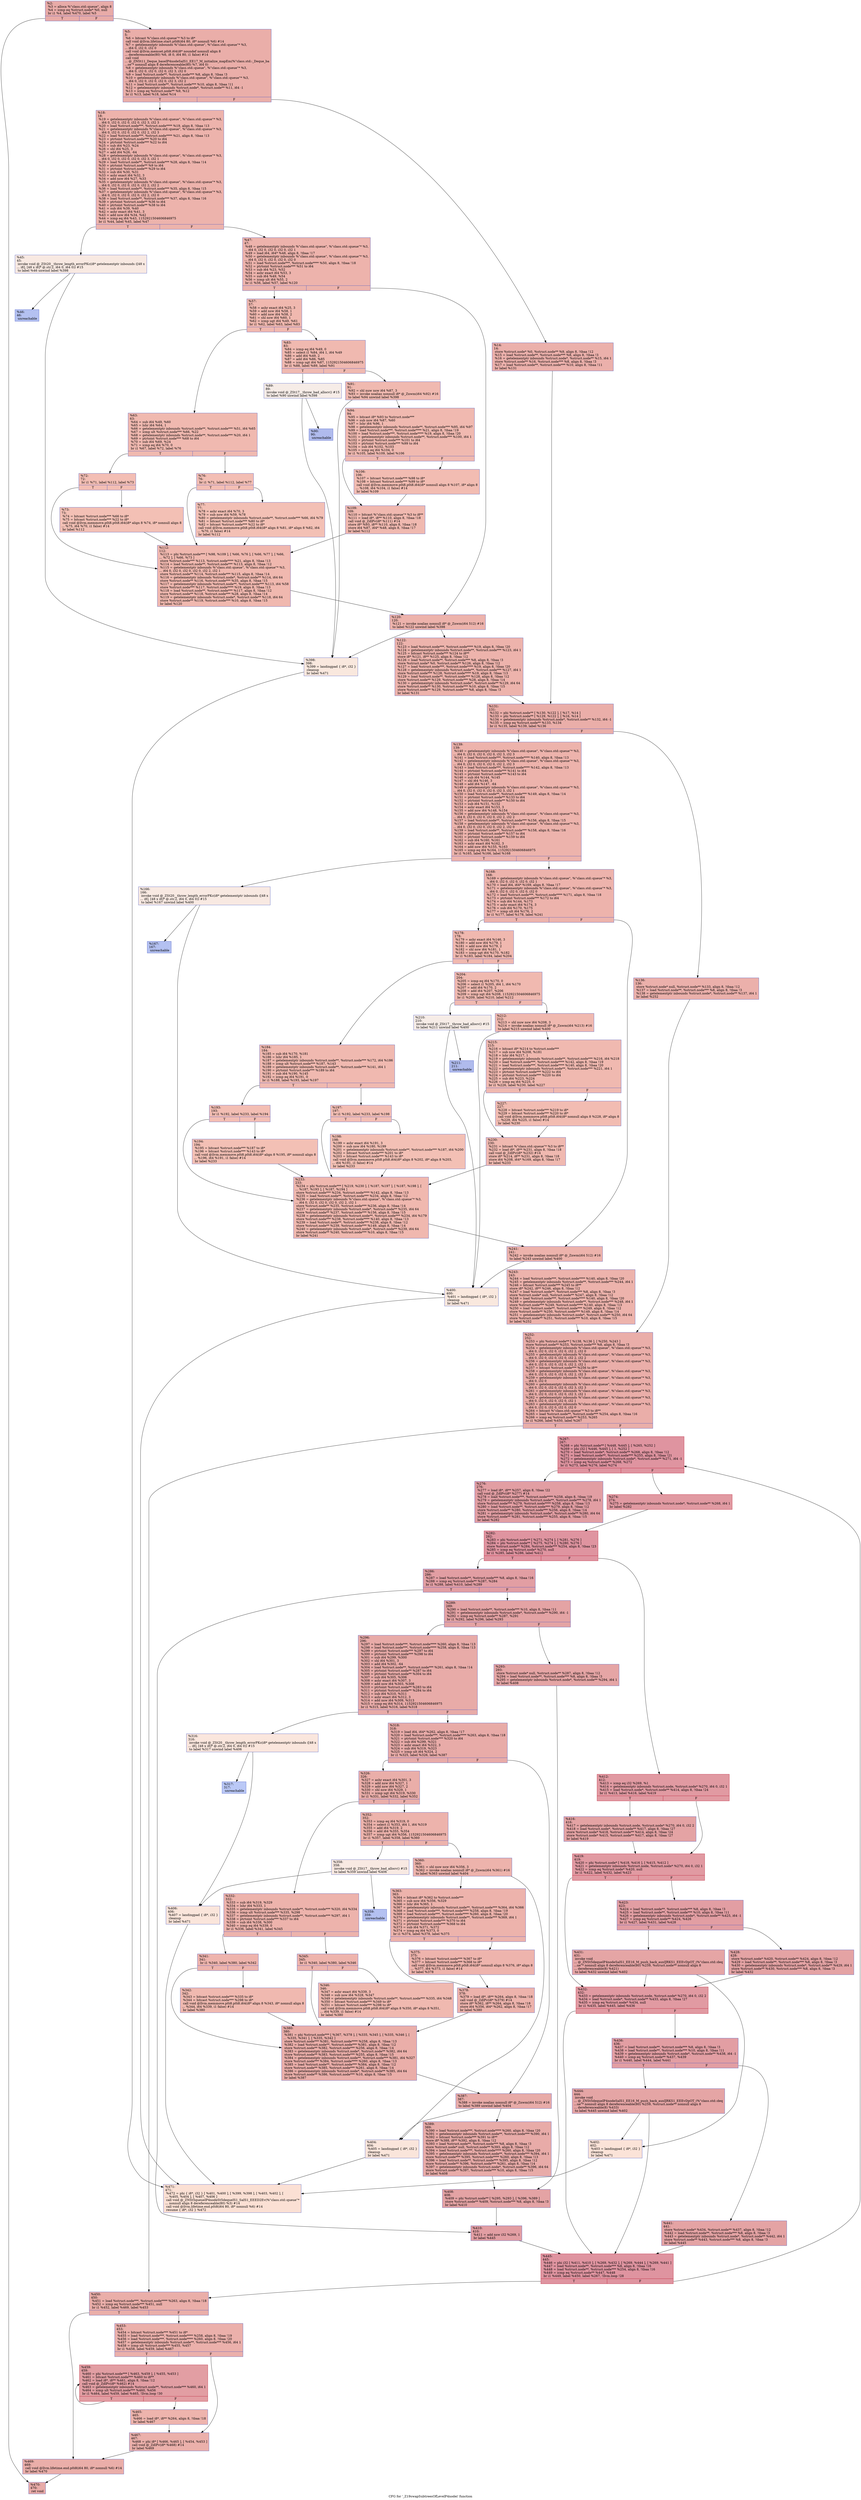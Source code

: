 digraph "CFG for '_Z19swapSubtreesOfLevelP4nodei' function" {
	label="CFG for '_Z19swapSubtreesOfLevelP4nodei' function";

	Node0x55df71023df0 [shape=record,color="#3d50c3ff", style=filled, fillcolor="#cc403a70",label="{%2:\l  %3 = alloca %\"class.std::queue\", align 8\l  %4 = icmp eq %struct.node* %0, null\l  br i1 %4, label %470, label %5\l|{<s0>T|<s1>F}}"];
	Node0x55df71023df0:s0 -> Node0x55df71023fd0;
	Node0x55df71023df0:s1 -> Node0x55df71024020;
	Node0x55df71024020 [shape=record,color="#3d50c3ff", style=filled, fillcolor="#d0473d70",label="{%5:\l5:                                                \l  %6 = bitcast %\"class.std::queue\"* %3 to i8*\l  call void @llvm.lifetime.start.p0i8(i64 80, i8* nonnull %6) #14\l  %7 = getelementptr inbounds %\"class.std::queue\", %\"class.std::queue\"* %3,\l... i64 0, i32 0, i32 0\l  call void @llvm.memset.p0i8.i64(i8* noundef nonnull align 8\l... dereferenceable(80) %6, i8 0, i64 80, i1 false) #14\l  call void\l... @_ZNSt11_Deque_baseIP4nodeSaIS1_EE17_M_initialize_mapEm(%\"class.std::_Deque_ba\l...se\"* nonnull align 8 dereferenceable(80) %7, i64 0)\l  %8 = getelementptr inbounds %\"class.std::queue\", %\"class.std::queue\"* %3,\l... i64 0, i32 0, i32 0, i32 0, i32 3, i32 0\l  %9 = load %struct.node**, %struct.node*** %8, align 8, !tbaa !3\l  %10 = getelementptr inbounds %\"class.std::queue\", %\"class.std::queue\"* %3,\l... i64 0, i32 0, i32 0, i32 0, i32 3, i32 2\l  %11 = load %struct.node**, %struct.node*** %10, align 8, !tbaa !11\l  %12 = getelementptr inbounds %struct.node*, %struct.node** %11, i64 -1\l  %13 = icmp eq %struct.node** %9, %12\l  br i1 %13, label %18, label %14\l|{<s0>T|<s1>F}}"];
	Node0x55df71024020:s0 -> Node0x55df71023f80;
	Node0x55df71024020:s1 -> Node0x55df71025cd0;
	Node0x55df71025cd0 [shape=record,color="#3d50c3ff", style=filled, fillcolor="#d24b4070",label="{%14:\l14:                                               \l  store %struct.node* %0, %struct.node** %9, align 8, !tbaa !12\l  %15 = load %struct.node**, %struct.node*** %8, align 8, !tbaa !3\l  %16 = getelementptr inbounds %struct.node*, %struct.node** %15, i64 1\l  store %struct.node** %16, %struct.node*** %8, align 8, !tbaa !3\l  %17 = load %struct.node**, %struct.node*** %10, align 8, !tbaa !11\l  br label %131\l}"];
	Node0x55df71025cd0 -> Node0x55df71026d20;
	Node0x55df71023f80 [shape=record,color="#3d50c3ff", style=filled, fillcolor="#d6524470",label="{%18:\l18:                                               \l  %19 = getelementptr inbounds %\"class.std::queue\", %\"class.std::queue\"* %3,\l... i64 0, i32 0, i32 0, i32 0, i32 3, i32 3\l  %20 = load %struct.node***, %struct.node**** %19, align 8, !tbaa !13\l  %21 = getelementptr inbounds %\"class.std::queue\", %\"class.std::queue\"* %3,\l... i64 0, i32 0, i32 0, i32 0, i32 2, i32 3\l  %22 = load %struct.node***, %struct.node**** %21, align 8, !tbaa !13\l  %23 = ptrtoint %struct.node*** %20 to i64\l  %24 = ptrtoint %struct.node*** %22 to i64\l  %25 = sub i64 %23, %24\l  %26 = shl i64 %25, 3\l  %27 = add i64 %26, -64\l  %28 = getelementptr inbounds %\"class.std::queue\", %\"class.std::queue\"* %3,\l... i64 0, i32 0, i32 0, i32 0, i32 3, i32 1\l  %29 = load %struct.node**, %struct.node*** %28, align 8, !tbaa !14\l  %30 = ptrtoint %struct.node** %9 to i64\l  %31 = ptrtoint %struct.node** %29 to i64\l  %32 = sub i64 %30, %31\l  %33 = ashr exact i64 %32, 3\l  %34 = add nsw i64 %27, %33\l  %35 = getelementptr inbounds %\"class.std::queue\", %\"class.std::queue\"* %3,\l... i64 0, i32 0, i32 0, i32 0, i32 2, i32 2\l  %36 = load %struct.node**, %struct.node*** %35, align 8, !tbaa !15\l  %37 = getelementptr inbounds %\"class.std::queue\", %\"class.std::queue\"* %3,\l... i64 0, i32 0, i32 0, i32 0, i32 2, i32 0\l  %38 = load %struct.node**, %struct.node*** %37, align 8, !tbaa !16\l  %39 = ptrtoint %struct.node** %36 to i64\l  %40 = ptrtoint %struct.node** %38 to i64\l  %41 = sub i64 %39, %40\l  %42 = ashr exact i64 %41, 3\l  %43 = add nsw i64 %34, %42\l  %44 = icmp eq i64 %43, 1152921504606846975\l  br i1 %44, label %45, label %47\l|{<s0>T|<s1>F}}"];
	Node0x55df71023f80:s0 -> Node0x55df71028be0;
	Node0x55df71023f80:s1 -> Node0x55df71028c70;
	Node0x55df71028be0 [shape=record,color="#3d50c3ff", style=filled, fillcolor="#efcebd70",label="{%45:\l45:                                               \l  invoke void @_ZSt20__throw_length_errorPKc(i8* getelementptr inbounds ([48 x\l... i8], [48 x i8]* @.str.2, i64 0, i64 0)) #15\l          to label %46 unwind label %398\l}"];
	Node0x55df71028be0 -> Node0x55df71028e70;
	Node0x55df71028be0 -> Node0x55df71028ec0;
	Node0x55df71028e70 [shape=record,color="#3d50c3ff", style=filled, fillcolor="#5572df70",label="{%46:\l46:                                               \l  unreachable\l}"];
	Node0x55df71028c70 [shape=record,color="#3d50c3ff", style=filled, fillcolor="#d6524470",label="{%47:\l47:                                               \l  %48 = getelementptr inbounds %\"class.std::queue\", %\"class.std::queue\"* %3,\l... i64 0, i32 0, i32 0, i32 0, i32 1\l  %49 = load i64, i64* %48, align 8, !tbaa !17\l  %50 = getelementptr inbounds %\"class.std::queue\", %\"class.std::queue\"* %3,\l... i64 0, i32 0, i32 0, i32 0, i32 0\l  %51 = load %struct.node***, %struct.node**** %50, align 8, !tbaa !18\l  %52 = ptrtoint %struct.node*** %51 to i64\l  %53 = sub i64 %23, %52\l  %54 = ashr exact i64 %53, 3\l  %55 = sub i64 %49, %54\l  %56 = icmp ult i64 %55, 2\l  br i1 %56, label %57, label %120\l|{<s0>T|<s1>F}}"];
	Node0x55df71028c70:s0 -> Node0x55df710297b0;
	Node0x55df71028c70:s1 -> Node0x55df71029840;
	Node0x55df710297b0 [shape=record,color="#3d50c3ff", style=filled, fillcolor="#dc5d4a70",label="{%57:\l57:                                               \l  %58 = ashr exact i64 %25, 3\l  %59 = add nsw i64 %58, 1\l  %60 = add nsw i64 %58, 2\l  %61 = shl nsw i64 %60, 1\l  %62 = icmp ugt i64 %49, %61\l  br i1 %62, label %63, label %83\l|{<s0>T|<s1>F}}"];
	Node0x55df710297b0:s0 -> Node0x55df71029c50;
	Node0x55df710297b0:s1 -> Node0x55df71029ca0;
	Node0x55df71029c50 [shape=record,color="#3d50c3ff", style=filled, fillcolor="#de614d70",label="{%63:\l63:                                               \l  %64 = sub i64 %49, %60\l  %65 = lshr i64 %64, 1\l  %66 = getelementptr inbounds %struct.node**, %struct.node*** %51, i64 %65\l  %67 = icmp ult %struct.node*** %66, %22\l  %68 = getelementptr inbounds %struct.node**, %struct.node*** %20, i64 1\l  %69 = ptrtoint %struct.node*** %68 to i64\l  %70 = sub i64 %69, %24\l  %71 = icmp eq i64 %70, 0\l  br i1 %67, label %72, label %76\l|{<s0>T|<s1>F}}"];
	Node0x55df71029c50:s0 -> Node0x55df7102a260;
	Node0x55df71029c50:s1 -> Node0x55df7102a2b0;
	Node0x55df7102a260 [shape=record,color="#3d50c3ff", style=filled, fillcolor="#e36c5570",label="{%72:\l72:                                               \l  br i1 %71, label %112, label %73\l|{<s0>T|<s1>F}}"];
	Node0x55df7102a260:s0 -> Node0x55df7102a3f0;
	Node0x55df7102a260:s1 -> Node0x55df7102a440;
	Node0x55df7102a440 [shape=record,color="#3d50c3ff", style=filled, fillcolor="#e5705870",label="{%73:\l73:                                               \l  %74 = bitcast %struct.node*** %66 to i8*\l  %75 = bitcast %struct.node*** %22 to i8*\l  call void @llvm.memmove.p0i8.p0i8.i64(i8* align 8 %74, i8* nonnull align 8\l... %75, i64 %70, i1 false) #14\l  br label %112\l}"];
	Node0x55df7102a440 -> Node0x55df7102a3f0;
	Node0x55df7102a2b0 [shape=record,color="#3d50c3ff", style=filled, fillcolor="#e36c5570",label="{%76:\l76:                                               \l  br i1 %71, label %112, label %77\l|{<s0>T|<s1>F}}"];
	Node0x55df7102a2b0:s0 -> Node0x55df7102a3f0;
	Node0x55df7102a2b0:s1 -> Node0x55df7102aa50;
	Node0x55df7102aa50 [shape=record,color="#3d50c3ff", style=filled, fillcolor="#e5705870",label="{%77:\l77:                                               \l  %78 = ashr exact i64 %70, 3\l  %79 = sub nsw i64 %59, %78\l  %80 = getelementptr inbounds %struct.node**, %struct.node*** %66, i64 %79\l  %81 = bitcast %struct.node*** %80 to i8*\l  %82 = bitcast %struct.node*** %22 to i8*\l  call void @llvm.memmove.p0i8.p0i8.i64(i8* align 8 %81, i8* align 8 %82, i64\l... %70, i1 false) #14\l  br label %112\l}"];
	Node0x55df7102aa50 -> Node0x55df7102a3f0;
	Node0x55df71029ca0 [shape=record,color="#3d50c3ff", style=filled, fillcolor="#de614d70",label="{%83:\l83:                                               \l  %84 = icmp eq i64 %49, 0\l  %85 = select i1 %84, i64 1, i64 %49\l  %86 = add i64 %49, 2\l  %87 = add i64 %86, %85\l  %88 = icmp ugt i64 %87, 1152921504606846975\l  br i1 %88, label %89, label %91\l|{<s0>T|<s1>F}}"];
	Node0x55df71029ca0:s0 -> Node0x55df7102b2f0;
	Node0x55df71029ca0:s1 -> Node0x55df7102b340;
	Node0x55df7102b2f0 [shape=record,color="#3d50c3ff", style=filled, fillcolor="#ead5c970",label="{%89:\l89:                                               \l  invoke void @_ZSt17__throw_bad_allocv() #15\l          to label %90 unwind label %398\l}"];
	Node0x55df7102b2f0 -> Node0x55df7102b440;
	Node0x55df7102b2f0 -> Node0x55df71028ec0;
	Node0x55df7102b440 [shape=record,color="#3d50c3ff", style=filled, fillcolor="#4c66d670",label="{%90:\l90:                                               \l  unreachable\l}"];
	Node0x55df7102b340 [shape=record,color="#3d50c3ff", style=filled, fillcolor="#de614d70",label="{%91:\l91:                                               \l  %92 = shl nuw nsw i64 %87, 3\l  %93 = invoke noalias nonnull i8* @_Znwm(i64 %92) #16\l          to label %94 unwind label %398\l}"];
	Node0x55df7102b340 -> Node0x55df7102b7a0;
	Node0x55df7102b340 -> Node0x55df71028ec0;
	Node0x55df7102b7a0 [shape=record,color="#3d50c3ff", style=filled, fillcolor="#de614d70",label="{%94:\l94:                                               \l  %95 = bitcast i8* %93 to %struct.node***\l  %96 = sub nsw i64 %87, %60\l  %97 = lshr i64 %96, 1\l  %98 = getelementptr inbounds %struct.node**, %struct.node*** %95, i64 %97\l  %99 = load %struct.node***, %struct.node**** %21, align 8, !tbaa !19\l  %100 = load %struct.node***, %struct.node**** %19, align 8, !tbaa !20\l  %101 = getelementptr inbounds %struct.node**, %struct.node*** %100, i64 1\l  %102 = ptrtoint %struct.node*** %101 to i64\l  %103 = ptrtoint %struct.node*** %99 to i64\l  %104 = sub i64 %102, %103\l  %105 = icmp eq i64 %104, 0\l  br i1 %105, label %109, label %106\l|{<s0>T|<s1>F}}"];
	Node0x55df7102b7a0:s0 -> Node0x55df7102c0f0;
	Node0x55df7102b7a0:s1 -> Node0x55df7102c180;
	Node0x55df7102c180 [shape=record,color="#3d50c3ff", style=filled, fillcolor="#e1675170",label="{%106:\l106:                                              \l  %107 = bitcast %struct.node*** %98 to i8*\l  %108 = bitcast %struct.node*** %99 to i8*\l  call void @llvm.memmove.p0i8.p0i8.i64(i8* nonnull align 8 %107, i8* align 8\l... %108, i64 %104, i1 false) #14\l  br label %109\l}"];
	Node0x55df7102c180 -> Node0x55df7102c0f0;
	Node0x55df7102c0f0 [shape=record,color="#3d50c3ff", style=filled, fillcolor="#de614d70",label="{%109:\l109:                                              \l  %110 = bitcast %\"class.std::queue\"* %3 to i8**\l  %111 = load i8*, i8** %110, align 8, !tbaa !18\l  call void @_ZdlPv(i8* %111) #14\l  store i8* %93, i8** %110, align 8, !tbaa !18\l  store i64 %87, i64* %48, align 8, !tbaa !17\l  br label %112\l}"];
	Node0x55df7102c0f0 -> Node0x55df7102a3f0;
	Node0x55df7102a3f0 [shape=record,color="#3d50c3ff", style=filled, fillcolor="#dc5d4a70",label="{%112:\l112:                                              \l  %113 = phi %struct.node*** [ %98, %109 ], [ %66, %76 ], [ %66, %77 ], [ %66,\l... %72 ], [ %66, %73 ]\l  store %struct.node*** %113, %struct.node**** %21, align 8, !tbaa !13\l  %114 = load %struct.node**, %struct.node*** %113, align 8, !tbaa !12\l  %115 = getelementptr inbounds %\"class.std::queue\", %\"class.std::queue\"* %3,\l... i64 0, i32 0, i32 0, i32 0, i32 2, i32 1\l  store %struct.node** %114, %struct.node*** %115, align 8, !tbaa !14\l  %116 = getelementptr inbounds %struct.node*, %struct.node** %114, i64 64\l  store %struct.node** %116, %struct.node*** %35, align 8, !tbaa !15\l  %117 = getelementptr inbounds %struct.node**, %struct.node*** %113, i64 %58\l  store %struct.node*** %117, %struct.node**** %19, align 8, !tbaa !13\l  %118 = load %struct.node**, %struct.node*** %117, align 8, !tbaa !12\l  store %struct.node** %118, %struct.node*** %28, align 8, !tbaa !14\l  %119 = getelementptr inbounds %struct.node*, %struct.node** %118, i64 64\l  store %struct.node** %119, %struct.node*** %10, align 8, !tbaa !15\l  br label %120\l}"];
	Node0x55df7102a3f0 -> Node0x55df71029840;
	Node0x55df71029840 [shape=record,color="#3d50c3ff", style=filled, fillcolor="#d6524470",label="{%120:\l120:                                              \l  %121 = invoke noalias nonnull i8* @_Znwm(i64 512) #16\l          to label %122 unwind label %398\l}"];
	Node0x55df71029840 -> Node0x55df7102f1e0;
	Node0x55df71029840 -> Node0x55df71028ec0;
	Node0x55df7102f1e0 [shape=record,color="#3d50c3ff", style=filled, fillcolor="#d6524470",label="{%122:\l122:                                              \l  %123 = load %struct.node***, %struct.node**** %19, align 8, !tbaa !20\l  %124 = getelementptr inbounds %struct.node**, %struct.node*** %123, i64 1\l  %125 = bitcast %struct.node*** %124 to i8**\l  store i8* %121, i8** %125, align 8, !tbaa !12\l  %126 = load %struct.node**, %struct.node*** %8, align 8, !tbaa !3\l  store %struct.node* %0, %struct.node** %126, align 8, !tbaa !12\l  %127 = load %struct.node***, %struct.node**** %19, align 8, !tbaa !20\l  %128 = getelementptr inbounds %struct.node**, %struct.node*** %127, i64 1\l  store %struct.node*** %128, %struct.node**** %19, align 8, !tbaa !13\l  %129 = load %struct.node**, %struct.node*** %128, align 8, !tbaa !12\l  store %struct.node** %129, %struct.node*** %28, align 8, !tbaa !14\l  %130 = getelementptr inbounds %struct.node*, %struct.node** %129, i64 64\l  store %struct.node** %130, %struct.node*** %10, align 8, !tbaa !15\l  store %struct.node** %129, %struct.node*** %8, align 8, !tbaa !3\l  br label %131\l}"];
	Node0x55df7102f1e0 -> Node0x55df71026d20;
	Node0x55df71026d20 [shape=record,color="#3d50c3ff", style=filled, fillcolor="#d0473d70",label="{%131:\l131:                                              \l  %132 = phi %struct.node** [ %130, %122 ], [ %17, %14 ]\l  %133 = phi %struct.node** [ %129, %122 ], [ %16, %14 ]\l  %134 = getelementptr inbounds %struct.node*, %struct.node** %132, i64 -1\l  %135 = icmp eq %struct.node** %133, %134\l  br i1 %135, label %139, label %136\l|{<s0>T|<s1>F}}"];
	Node0x55df71026d20:s0 -> Node0x55df71030b30;
	Node0x55df71026d20:s1 -> Node0x55df71030b80;
	Node0x55df71030b80 [shape=record,color="#3d50c3ff", style=filled, fillcolor="#d24b4070",label="{%136:\l136:                                              \l  store %struct.node* null, %struct.node** %133, align 8, !tbaa !12\l  %137 = load %struct.node**, %struct.node*** %8, align 8, !tbaa !3\l  %138 = getelementptr inbounds %struct.node*, %struct.node** %137, i64 1\l  br label %252\l}"];
	Node0x55df71030b80 -> Node0x55df71030e20;
	Node0x55df71030b30 [shape=record,color="#3d50c3ff", style=filled, fillcolor="#d6524470",label="{%139:\l139:                                              \l  %140 = getelementptr inbounds %\"class.std::queue\", %\"class.std::queue\"* %3,\l... i64 0, i32 0, i32 0, i32 0, i32 3, i32 3\l  %141 = load %struct.node***, %struct.node**** %140, align 8, !tbaa !13\l  %142 = getelementptr inbounds %\"class.std::queue\", %\"class.std::queue\"* %3,\l... i64 0, i32 0, i32 0, i32 0, i32 2, i32 3\l  %143 = load %struct.node***, %struct.node**** %142, align 8, !tbaa !13\l  %144 = ptrtoint %struct.node*** %141 to i64\l  %145 = ptrtoint %struct.node*** %143 to i64\l  %146 = sub i64 %144, %145\l  %147 = shl i64 %146, 3\l  %148 = add i64 %147, -64\l  %149 = getelementptr inbounds %\"class.std::queue\", %\"class.std::queue\"* %3,\l... i64 0, i32 0, i32 0, i32 0, i32 3, i32 1\l  %150 = load %struct.node**, %struct.node*** %149, align 8, !tbaa !14\l  %151 = ptrtoint %struct.node** %133 to i64\l  %152 = ptrtoint %struct.node** %150 to i64\l  %153 = sub i64 %151, %152\l  %154 = ashr exact i64 %153, 3\l  %155 = add nsw i64 %148, %154\l  %156 = getelementptr inbounds %\"class.std::queue\", %\"class.std::queue\"* %3,\l... i64 0, i32 0, i32 0, i32 0, i32 2, i32 2\l  %157 = load %struct.node**, %struct.node*** %156, align 8, !tbaa !15\l  %158 = getelementptr inbounds %\"class.std::queue\", %\"class.std::queue\"* %3,\l... i64 0, i32 0, i32 0, i32 0, i32 2, i32 0\l  %159 = load %struct.node**, %struct.node*** %158, align 8, !tbaa !16\l  %160 = ptrtoint %struct.node** %157 to i64\l  %161 = ptrtoint %struct.node** %159 to i64\l  %162 = sub i64 %160, %161\l  %163 = ashr exact i64 %162, 3\l  %164 = add nsw i64 %155, %163\l  %165 = icmp eq i64 %164, 1152921504606846975\l  br i1 %165, label %166, label %168\l|{<s0>T|<s1>F}}"];
	Node0x55df71030b30:s0 -> Node0x55df710325a0;
	Node0x55df71030b30:s1 -> Node0x55df710325f0;
	Node0x55df710325a0 [shape=record,color="#3d50c3ff", style=filled, fillcolor="#efcebd70",label="{%166:\l166:                                              \l  invoke void @_ZSt20__throw_length_errorPKc(i8* getelementptr inbounds ([48 x\l... i8], [48 x i8]* @.str.2, i64 0, i64 0)) #15\l          to label %167 unwind label %400\l}"];
	Node0x55df710325a0 -> Node0x55df71032720;
	Node0x55df710325a0 -> Node0x55df71032770;
	Node0x55df71032720 [shape=record,color="#3d50c3ff", style=filled, fillcolor="#5572df70",label="{%167:\l167:                                              \l  unreachable\l}"];
	Node0x55df710325f0 [shape=record,color="#3d50c3ff", style=filled, fillcolor="#d6524470",label="{%168:\l168:                                              \l  %169 = getelementptr inbounds %\"class.std::queue\", %\"class.std::queue\"* %3,\l... i64 0, i32 0, i32 0, i32 0, i32 1\l  %170 = load i64, i64* %169, align 8, !tbaa !17\l  %171 = getelementptr inbounds %\"class.std::queue\", %\"class.std::queue\"* %3,\l... i64 0, i32 0, i32 0, i32 0, i32 0\l  %172 = load %struct.node***, %struct.node**** %171, align 8, !tbaa !18\l  %173 = ptrtoint %struct.node*** %172 to i64\l  %174 = sub i64 %144, %173\l  %175 = ashr exact i64 %174, 3\l  %176 = sub i64 %170, %175\l  %177 = icmp ult i64 %176, 2\l  br i1 %177, label %178, label %241\l|{<s0>T|<s1>F}}"];
	Node0x55df710325f0:s0 -> Node0x55df71021ec0;
	Node0x55df710325f0:s1 -> Node0x55df71021f10;
	Node0x55df71021ec0 [shape=record,color="#3d50c3ff", style=filled, fillcolor="#dc5d4a70",label="{%178:\l178:                                              \l  %179 = ashr exact i64 %146, 3\l  %180 = add nsw i64 %179, 1\l  %181 = add nsw i64 %179, 2\l  %182 = shl nsw i64 %181, 1\l  %183 = icmp ugt i64 %170, %182\l  br i1 %183, label %184, label %204\l|{<s0>T|<s1>F}}"];
	Node0x55df71021ec0:s0 -> Node0x55df710222e0;
	Node0x55df71021ec0:s1 -> Node0x55df71022330;
	Node0x55df710222e0 [shape=record,color="#3d50c3ff", style=filled, fillcolor="#de614d70",label="{%184:\l184:                                              \l  %185 = sub i64 %170, %181\l  %186 = lshr i64 %185, 1\l  %187 = getelementptr inbounds %struct.node**, %struct.node*** %172, i64 %186\l  %188 = icmp ult %struct.node*** %187, %143\l  %189 = getelementptr inbounds %struct.node**, %struct.node*** %141, i64 1\l  %190 = ptrtoint %struct.node*** %189 to i64\l  %191 = sub i64 %190, %145\l  %192 = icmp eq i64 %191, 0\l  br i1 %188, label %193, label %197\l|{<s0>T|<s1>F}}"];
	Node0x55df710222e0:s0 -> Node0x55df71022430;
	Node0x55df710222e0:s1 -> Node0x55df710342d0;
	Node0x55df71022430 [shape=record,color="#3d50c3ff", style=filled, fillcolor="#e36c5570",label="{%193:\l193:                                              \l  br i1 %192, label %233, label %194\l|{<s0>T|<s1>F}}"];
	Node0x55df71022430:s0 -> Node0x55df71034410;
	Node0x55df71022430:s1 -> Node0x55df71034460;
	Node0x55df71034460 [shape=record,color="#3d50c3ff", style=filled, fillcolor="#e5705870",label="{%194:\l194:                                              \l  %195 = bitcast %struct.node*** %187 to i8*\l  %196 = bitcast %struct.node*** %143 to i8*\l  call void @llvm.memmove.p0i8.p0i8.i64(i8* align 8 %195, i8* nonnull align 8\l... %196, i64 %191, i1 false) #14\l  br label %233\l}"];
	Node0x55df71034460 -> Node0x55df71034410;
	Node0x55df710342d0 [shape=record,color="#3d50c3ff", style=filled, fillcolor="#e36c5570",label="{%197:\l197:                                              \l  br i1 %192, label %233, label %198\l|{<s0>T|<s1>F}}"];
	Node0x55df710342d0:s0 -> Node0x55df71034410;
	Node0x55df710342d0:s1 -> Node0x55df71034880;
	Node0x55df71034880 [shape=record,color="#3d50c3ff", style=filled, fillcolor="#e5705870",label="{%198:\l198:                                              \l  %199 = ashr exact i64 %191, 3\l  %200 = sub nsw i64 %180, %199\l  %201 = getelementptr inbounds %struct.node**, %struct.node*** %187, i64 %200\l  %202 = bitcast %struct.node*** %201 to i8*\l  %203 = bitcast %struct.node*** %143 to i8*\l  call void @llvm.memmove.p0i8.p0i8.i64(i8* align 8 %202, i8* align 8 %203,\l... i64 %191, i1 false) #14\l  br label %233\l}"];
	Node0x55df71034880 -> Node0x55df71034410;
	Node0x55df71022330 [shape=record,color="#3d50c3ff", style=filled, fillcolor="#de614d70",label="{%204:\l204:                                              \l  %205 = icmp eq i64 %170, 0\l  %206 = select i1 %205, i64 1, i64 %170\l  %207 = add i64 %170, 2\l  %208 = add i64 %207, %206\l  %209 = icmp ugt i64 %208, 1152921504606846975\l  br i1 %209, label %210, label %212\l|{<s0>T|<s1>F}}"];
	Node0x55df71022330:s0 -> Node0x55df710350f0;
	Node0x55df71022330:s1 -> Node0x55df71035140;
	Node0x55df710350f0 [shape=record,color="#3d50c3ff", style=filled, fillcolor="#ead5c970",label="{%210:\l210:                                              \l  invoke void @_ZSt17__throw_bad_allocv() #15\l          to label %211 unwind label %400\l}"];
	Node0x55df710350f0 -> Node0x55df71035240;
	Node0x55df710350f0 -> Node0x55df71032770;
	Node0x55df71035240 [shape=record,color="#3d50c3ff", style=filled, fillcolor="#4c66d670",label="{%211:\l211:                                              \l  unreachable\l}"];
	Node0x55df71035140 [shape=record,color="#3d50c3ff", style=filled, fillcolor="#de614d70",label="{%212:\l212:                                              \l  %213 = shl nuw nsw i64 %208, 3\l  %214 = invoke noalias nonnull i8* @_Znwm(i64 %213) #16\l          to label %215 unwind label %400\l}"];
	Node0x55df71035140 -> Node0x55df71035480;
	Node0x55df71035140 -> Node0x55df71032770;
	Node0x55df71035480 [shape=record,color="#3d50c3ff", style=filled, fillcolor="#de614d70",label="{%215:\l215:                                              \l  %216 = bitcast i8* %214 to %struct.node***\l  %217 = sub nsw i64 %208, %181\l  %218 = lshr i64 %217, 1\l  %219 = getelementptr inbounds %struct.node**, %struct.node*** %216, i64 %218\l  %220 = load %struct.node***, %struct.node**** %142, align 8, !tbaa !19\l  %221 = load %struct.node***, %struct.node**** %140, align 8, !tbaa !20\l  %222 = getelementptr inbounds %struct.node**, %struct.node*** %221, i64 1\l  %223 = ptrtoint %struct.node*** %222 to i64\l  %224 = ptrtoint %struct.node*** %220 to i64\l  %225 = sub i64 %223, %224\l  %226 = icmp eq i64 %225, 0\l  br i1 %226, label %230, label %227\l|{<s0>T|<s1>F}}"];
	Node0x55df71035480:s0 -> Node0x55df71036100;
	Node0x55df71035480:s1 -> Node0x55df71036150;
	Node0x55df71036150 [shape=record,color="#3d50c3ff", style=filled, fillcolor="#e1675170",label="{%227:\l227:                                              \l  %228 = bitcast %struct.node*** %219 to i8*\l  %229 = bitcast %struct.node*** %220 to i8*\l  call void @llvm.memmove.p0i8.p0i8.i64(i8* nonnull align 8 %228, i8* align 8\l... %229, i64 %225, i1 false) #14\l  br label %230\l}"];
	Node0x55df71036150 -> Node0x55df71036100;
	Node0x55df71036100 [shape=record,color="#3d50c3ff", style=filled, fillcolor="#de614d70",label="{%230:\l230:                                              \l  %231 = bitcast %\"class.std::queue\"* %3 to i8**\l  %232 = load i8*, i8** %231, align 8, !tbaa !18\l  call void @_ZdlPv(i8* %232) #14\l  store i8* %214, i8** %231, align 8, !tbaa !18\l  store i64 %208, i64* %169, align 8, !tbaa !17\l  br label %233\l}"];
	Node0x55df71036100 -> Node0x55df71034410;
	Node0x55df71034410 [shape=record,color="#3d50c3ff", style=filled, fillcolor="#dc5d4a70",label="{%233:\l233:                                              \l  %234 = phi %struct.node*** [ %219, %230 ], [ %187, %197 ], [ %187, %198 ], [\l... %187, %193 ], [ %187, %194 ]\l  store %struct.node*** %234, %struct.node**** %142, align 8, !tbaa !13\l  %235 = load %struct.node**, %struct.node*** %234, align 8, !tbaa !12\l  %236 = getelementptr inbounds %\"class.std::queue\", %\"class.std::queue\"* %3,\l... i64 0, i32 0, i32 0, i32 0, i32 2, i32 1\l  store %struct.node** %235, %struct.node*** %236, align 8, !tbaa !14\l  %237 = getelementptr inbounds %struct.node*, %struct.node** %235, i64 64\l  store %struct.node** %237, %struct.node*** %156, align 8, !tbaa !15\l  %238 = getelementptr inbounds %struct.node**, %struct.node*** %234, i64 %179\l  store %struct.node*** %238, %struct.node**** %140, align 8, !tbaa !13\l  %239 = load %struct.node**, %struct.node*** %238, align 8, !tbaa !12\l  store %struct.node** %239, %struct.node*** %149, align 8, !tbaa !14\l  %240 = getelementptr inbounds %struct.node*, %struct.node** %239, i64 64\l  store %struct.node** %240, %struct.node*** %10, align 8, !tbaa !15\l  br label %241\l}"];
	Node0x55df71034410 -> Node0x55df71021f10;
	Node0x55df71021f10 [shape=record,color="#3d50c3ff", style=filled, fillcolor="#d6524470",label="{%241:\l241:                                              \l  %242 = invoke noalias nonnull i8* @_Znwm(i64 512) #16\l          to label %243 unwind label %400\l}"];
	Node0x55df71021f10 -> Node0x55df71037180;
	Node0x55df71021f10 -> Node0x55df71032770;
	Node0x55df71037180 [shape=record,color="#3d50c3ff", style=filled, fillcolor="#d6524470",label="{%243:\l243:                                              \l  %244 = load %struct.node***, %struct.node**** %140, align 8, !tbaa !20\l  %245 = getelementptr inbounds %struct.node**, %struct.node*** %244, i64 1\l  %246 = bitcast %struct.node*** %245 to i8**\l  store i8* %242, i8** %246, align 8, !tbaa !12\l  %247 = load %struct.node**, %struct.node*** %8, align 8, !tbaa !3\l  store %struct.node* null, %struct.node** %247, align 8, !tbaa !12\l  %248 = load %struct.node***, %struct.node**** %140, align 8, !tbaa !20\l  %249 = getelementptr inbounds %struct.node**, %struct.node*** %248, i64 1\l  store %struct.node*** %249, %struct.node**** %140, align 8, !tbaa !13\l  %250 = load %struct.node**, %struct.node*** %249, align 8, !tbaa !12\l  store %struct.node** %250, %struct.node*** %149, align 8, !tbaa !14\l  %251 = getelementptr inbounds %struct.node*, %struct.node** %250, i64 64\l  store %struct.node** %251, %struct.node*** %10, align 8, !tbaa !15\l  br label %252\l}"];
	Node0x55df71037180 -> Node0x55df71030e20;
	Node0x55df71030e20 [shape=record,color="#3d50c3ff", style=filled, fillcolor="#d0473d70",label="{%252:\l252:                                              \l  %253 = phi %struct.node** [ %138, %136 ], [ %250, %243 ]\l  store %struct.node** %253, %struct.node*** %8, align 8, !tbaa !3\l  %254 = getelementptr inbounds %\"class.std::queue\", %\"class.std::queue\"* %3,\l... i64 0, i32 0, i32 0, i32 0, i32 2, i32 0\l  %255 = getelementptr inbounds %\"class.std::queue\", %\"class.std::queue\"* %3,\l... i64 0, i32 0, i32 0, i32 0, i32 2, i32 2\l  %256 = getelementptr inbounds %\"class.std::queue\", %\"class.std::queue\"* %3,\l... i64 0, i32 0, i32 0, i32 0, i32 2, i32 1\l  %257 = bitcast %struct.node*** %256 to i8**\l  %258 = getelementptr inbounds %\"class.std::queue\", %\"class.std::queue\"* %3,\l... i64 0, i32 0, i32 0, i32 0, i32 2, i32 3\l  %259 = getelementptr inbounds %\"class.std::queue\", %\"class.std::queue\"* %3,\l... i64 0, i32 0\l  %260 = getelementptr inbounds %\"class.std::queue\", %\"class.std::queue\"* %3,\l... i64 0, i32 0, i32 0, i32 0, i32 3, i32 3\l  %261 = getelementptr inbounds %\"class.std::queue\", %\"class.std::queue\"* %3,\l... i64 0, i32 0, i32 0, i32 0, i32 3, i32 1\l  %262 = getelementptr inbounds %\"class.std::queue\", %\"class.std::queue\"* %3,\l... i64 0, i32 0, i32 0, i32 0, i32 1\l  %263 = getelementptr inbounds %\"class.std::queue\", %\"class.std::queue\"* %3,\l... i64 0, i32 0, i32 0, i32 0, i32 0\l  %264 = bitcast %\"class.std::queue\"* %3 to i8**\l  %265 = load %struct.node**, %struct.node*** %254, align 8, !tbaa !16\l  %266 = icmp eq %struct.node** %253, %265\l  br i1 %266, label %450, label %267\l|{<s0>T|<s1>F}}"];
	Node0x55df71030e20:s0 -> Node0x55df71039010;
	Node0x55df71030e20:s1 -> Node0x55df71039060;
	Node0x55df71039060 [shape=record,color="#b70d28ff", style=filled, fillcolor="#b70d2870",label="{%267:\l267:                                              \l  %268 = phi %struct.node** [ %448, %445 ], [ %265, %252 ]\l  %269 = phi i32 [ %446, %445 ], [ 1, %252 ]\l  %270 = load %struct.node*, %struct.node** %268, align 8, !tbaa !12\l  %271 = load %struct.node**, %struct.node*** %255, align 8, !tbaa !21\l  %272 = getelementptr inbounds %struct.node*, %struct.node** %271, i64 -1\l  %273 = icmp eq %struct.node** %268, %272\l  br i1 %273, label %276, label %274\l|{<s0>T|<s1>F}}"];
	Node0x55df71039060:s0 -> Node0x55df710395a0;
	Node0x55df71039060:s1 -> Node0x55df71039630;
	Node0x55df71039630 [shape=record,color="#b70d28ff", style=filled, fillcolor="#bb1b2c70",label="{%274:\l274:                                              \l  %275 = getelementptr inbounds %struct.node*, %struct.node** %268, i64 1\l  br label %282\l}"];
	Node0x55df71039630 -> Node0x55df71039810;
	Node0x55df710395a0 [shape=record,color="#3d50c3ff", style=filled, fillcolor="#be242e70",label="{%276:\l276:                                              \l  %277 = load i8*, i8** %257, align 8, !tbaa !22\l  call void @_ZdlPv(i8* %277) #14\l  %278 = load %struct.node***, %struct.node**** %258, align 8, !tbaa !19\l  %279 = getelementptr inbounds %struct.node**, %struct.node*** %278, i64 1\l  store %struct.node*** %279, %struct.node**** %258, align 8, !tbaa !13\l  %280 = load %struct.node**, %struct.node*** %279, align 8, !tbaa !12\l  store %struct.node** %280, %struct.node*** %256, align 8, !tbaa !14\l  %281 = getelementptr inbounds %struct.node*, %struct.node** %280, i64 64\l  store %struct.node** %281, %struct.node*** %255, align 8, !tbaa !15\l  br label %282\l}"];
	Node0x55df710395a0 -> Node0x55df71039810;
	Node0x55df71039810 [shape=record,color="#b70d28ff", style=filled, fillcolor="#b70d2870",label="{%282:\l282:                                              \l  %283 = phi %struct.node** [ %271, %274 ], [ %281, %276 ]\l  %284 = phi %struct.node** [ %275, %274 ], [ %280, %276 ]\l  store %struct.node** %284, %struct.node*** %254, align 8, !tbaa !23\l  %285 = icmp eq %struct.node* %270, null\l  br i1 %285, label %286, label %412\l|{<s0>T|<s1>F}}"];
	Node0x55df71039810:s0 -> Node0x55df7103a2d0;
	Node0x55df71039810:s1 -> Node0x55df7103a360;
	Node0x55df7103a2d0 [shape=record,color="#3d50c3ff", style=filled, fillcolor="#be242e70",label="{%286:\l286:                                              \l  %287 = load %struct.node**, %struct.node*** %8, align 8, !tbaa !16\l  %288 = icmp eq %struct.node** %287, %284\l  br i1 %288, label %410, label %289\l|{<s0>T|<s1>F}}"];
	Node0x55df7103a2d0:s0 -> Node0x55df7103a5a0;
	Node0x55df7103a2d0:s1 -> Node0x55df7103a5f0;
	Node0x55df7103a5f0 [shape=record,color="#3d50c3ff", style=filled, fillcolor="#c32e3170",label="{%289:\l289:                                              \l  %290 = load %struct.node**, %struct.node*** %10, align 8, !tbaa !11\l  %291 = getelementptr inbounds %struct.node*, %struct.node** %290, i64 -1\l  %292 = icmp eq %struct.node** %287, %291\l  br i1 %292, label %296, label %293\l|{<s0>T|<s1>F}}"];
	Node0x55df7103a5f0:s0 -> Node0x55df7103a8d0;
	Node0x55df7103a5f0:s1 -> Node0x55df7103a920;
	Node0x55df7103a920 [shape=record,color="#3d50c3ff", style=filled, fillcolor="#c5333470",label="{%293:\l293:                                              \l  store %struct.node* null, %struct.node** %287, align 8, !tbaa !12\l  %294 = load %struct.node**, %struct.node*** %8, align 8, !tbaa !3\l  %295 = getelementptr inbounds %struct.node*, %struct.node** %294, i64 1\l  br label %408\l}"];
	Node0x55df7103a920 -> Node0x55df7103ac00;
	Node0x55df7103a8d0 [shape=record,color="#3d50c3ff", style=filled, fillcolor="#cc403a70",label="{%296:\l296:                                              \l  %297 = load %struct.node***, %struct.node**** %260, align 8, !tbaa !13\l  %298 = load %struct.node***, %struct.node**** %258, align 8, !tbaa !13\l  %299 = ptrtoint %struct.node*** %297 to i64\l  %300 = ptrtoint %struct.node*** %298 to i64\l  %301 = sub i64 %299, %300\l  %302 = shl i64 %301, 3\l  %303 = add i64 %302, -64\l  %304 = load %struct.node**, %struct.node*** %261, align 8, !tbaa !14\l  %305 = ptrtoint %struct.node** %287 to i64\l  %306 = ptrtoint %struct.node** %304 to i64\l  %307 = sub i64 %305, %306\l  %308 = ashr exact i64 %307, 3\l  %309 = add nsw i64 %303, %308\l  %310 = ptrtoint %struct.node** %283 to i64\l  %311 = ptrtoint %struct.node** %284 to i64\l  %312 = sub i64 %310, %311\l  %313 = ashr exact i64 %312, 3\l  %314 = add nsw i64 %309, %313\l  %315 = icmp eq i64 %314, 1152921504606846975\l  br i1 %315, label %316, label %318\l|{<s0>T|<s1>F}}"];
	Node0x55df7103a8d0:s0 -> Node0x55df7103b670;
	Node0x55df7103a8d0:s1 -> Node0x55df7103b6c0;
	Node0x55df7103b670 [shape=record,color="#3d50c3ff", style=filled, fillcolor="#f3c7b170",label="{%316:\l316:                                              \l  invoke void @_ZSt20__throw_length_errorPKc(i8* getelementptr inbounds ([48 x\l... i8], [48 x i8]* @.str.2, i64 0, i64 0)) #15\l          to label %317 unwind label %406\l}"];
	Node0x55df7103b670 -> Node0x55df7103b830;
	Node0x55df7103b670 -> Node0x55df7103b880;
	Node0x55df7103b830 [shape=record,color="#3d50c3ff", style=filled, fillcolor="#6282ea70",label="{%317:\l317:                                              \l  unreachable\l}"];
	Node0x55df7103b6c0 [shape=record,color="#3d50c3ff", style=filled, fillcolor="#cc403a70",label="{%318:\l318:                                              \l  %319 = load i64, i64* %262, align 8, !tbaa !17\l  %320 = load %struct.node***, %struct.node**** %263, align 8, !tbaa !18\l  %321 = ptrtoint %struct.node*** %320 to i64\l  %322 = sub i64 %299, %321\l  %323 = ashr exact i64 %322, 3\l  %324 = sub i64 %319, %323\l  %325 = icmp ult i64 %324, 2\l  br i1 %325, label %326, label %387\l|{<s0>T|<s1>F}}"];
	Node0x55df7103b6c0:s0 -> Node0x55df7103be70;
	Node0x55df7103b6c0:s1 -> Node0x55df7103bec0;
	Node0x55df7103be70 [shape=record,color="#3d50c3ff", style=filled, fillcolor="#d0473d70",label="{%326:\l326:                                              \l  %327 = ashr exact i64 %301, 3\l  %328 = add nsw i64 %327, 1\l  %329 = add nsw i64 %327, 2\l  %330 = shl nsw i64 %329, 1\l  %331 = icmp ugt i64 %319, %330\l  br i1 %331, label %332, label %352\l|{<s0>T|<s1>F}}"];
	Node0x55df7103be70:s0 -> Node0x55df7103c290;
	Node0x55df7103be70:s1 -> Node0x55df7103c2e0;
	Node0x55df7103c290 [shape=record,color="#3d50c3ff", style=filled, fillcolor="#d6524470",label="{%332:\l332:                                              \l  %333 = sub i64 %319, %329\l  %334 = lshr i64 %333, 1\l  %335 = getelementptr inbounds %struct.node**, %struct.node*** %320, i64 %334\l  %336 = icmp ult %struct.node*** %335, %298\l  %337 = getelementptr inbounds %struct.node**, %struct.node*** %297, i64 1\l  %338 = ptrtoint %struct.node*** %337 to i64\l  %339 = sub i64 %338, %300\l  %340 = icmp eq i64 %339, 0\l  br i1 %336, label %341, label %345\l|{<s0>T|<s1>F}}"];
	Node0x55df7103c290:s0 -> Node0x55df7103c8a0;
	Node0x55df7103c290:s1 -> Node0x55df7103c8f0;
	Node0x55df7103c8a0 [shape=record,color="#3d50c3ff", style=filled, fillcolor="#d8564670",label="{%341:\l341:                                              \l  br i1 %340, label %380, label %342\l|{<s0>T|<s1>F}}"];
	Node0x55df7103c8a0:s0 -> Node0x55df7103ca30;
	Node0x55df7103c8a0:s1 -> Node0x55df7103ca80;
	Node0x55df7103ca80 [shape=record,color="#3d50c3ff", style=filled, fillcolor="#de614d70",label="{%342:\l342:                                              \l  %343 = bitcast %struct.node*** %335 to i8*\l  %344 = bitcast %struct.node*** %298 to i8*\l  call void @llvm.memmove.p0i8.p0i8.i64(i8* align 8 %343, i8* nonnull align 8\l... %344, i64 %339, i1 false) #14\l  br label %380\l}"];
	Node0x55df7103ca80 -> Node0x55df7103ca30;
	Node0x55df7103c8f0 [shape=record,color="#3d50c3ff", style=filled, fillcolor="#d8564670",label="{%345:\l345:                                              \l  br i1 %340, label %380, label %346\l|{<s0>T|<s1>F}}"];
	Node0x55df7103c8f0:s0 -> Node0x55df7103ca30;
	Node0x55df7103c8f0:s1 -> Node0x55df7103cea0;
	Node0x55df7103cea0 [shape=record,color="#3d50c3ff", style=filled, fillcolor="#de614d70",label="{%346:\l346:                                              \l  %347 = ashr exact i64 %339, 3\l  %348 = sub nsw i64 %328, %347\l  %349 = getelementptr inbounds %struct.node**, %struct.node*** %335, i64 %348\l  %350 = bitcast %struct.node*** %349 to i8*\l  %351 = bitcast %struct.node*** %298 to i8*\l  call void @llvm.memmove.p0i8.p0i8.i64(i8* align 8 %350, i8* align 8 %351,\l... i64 %339, i1 false) #14\l  br label %380\l}"];
	Node0x55df7103cea0 -> Node0x55df7103ca30;
	Node0x55df7103c2e0 [shape=record,color="#3d50c3ff", style=filled, fillcolor="#d6524470",label="{%352:\l352:                                              \l  %353 = icmp eq i64 %319, 0\l  %354 = select i1 %353, i64 1, i64 %319\l  %355 = add i64 %319, 2\l  %356 = add i64 %355, %354\l  %357 = icmp ugt i64 %356, 1152921504606846975\l  br i1 %357, label %358, label %360\l|{<s0>T|<s1>F}}"];
	Node0x55df7103c2e0:s0 -> Node0x55df7103d710;
	Node0x55df7103c2e0:s1 -> Node0x55df7103d760;
	Node0x55df7103d710 [shape=record,color="#3d50c3ff", style=filled, fillcolor="#efcebd70",label="{%358:\l358:                                              \l  invoke void @_ZSt17__throw_bad_allocv() #15\l          to label %359 unwind label %406\l}"];
	Node0x55df7103d710 -> Node0x55df7103d860;
	Node0x55df7103d710 -> Node0x55df7103b880;
	Node0x55df7103d860 [shape=record,color="#3d50c3ff", style=filled, fillcolor="#5572df70",label="{%359:\l359:                                              \l  unreachable\l}"];
	Node0x55df7103d760 [shape=record,color="#3d50c3ff", style=filled, fillcolor="#d6524470",label="{%360:\l360:                                              \l  %361 = shl nuw nsw i64 %356, 3\l  %362 = invoke noalias nonnull i8* @_Znwm(i64 %361) #16\l          to label %363 unwind label %404\l}"];
	Node0x55df7103d760 -> Node0x55df7103daa0;
	Node0x55df7103d760 -> Node0x55df7103daf0;
	Node0x55df7103daa0 [shape=record,color="#3d50c3ff", style=filled, fillcolor="#d6524470",label="{%363:\l363:                                              \l  %364 = bitcast i8* %362 to %struct.node***\l  %365 = sub nsw i64 %356, %329\l  %366 = lshr i64 %365, 1\l  %367 = getelementptr inbounds %struct.node**, %struct.node*** %364, i64 %366\l  %368 = load %struct.node***, %struct.node**** %258, align 8, !tbaa !19\l  %369 = load %struct.node***, %struct.node**** %260, align 8, !tbaa !20\l  %370 = getelementptr inbounds %struct.node**, %struct.node*** %369, i64 1\l  %371 = ptrtoint %struct.node*** %370 to i64\l  %372 = ptrtoint %struct.node*** %368 to i64\l  %373 = sub i64 %371, %372\l  %374 = icmp eq i64 %373, 0\l  br i1 %374, label %378, label %375\l|{<s0>T|<s1>F}}"];
	Node0x55df7103daa0:s0 -> Node0x55df7103e240;
	Node0x55df7103daa0:s1 -> Node0x55df7103e290;
	Node0x55df7103e290 [shape=record,color="#3d50c3ff", style=filled, fillcolor="#d8564670",label="{%375:\l375:                                              \l  %376 = bitcast %struct.node*** %367 to i8*\l  %377 = bitcast %struct.node*** %368 to i8*\l  call void @llvm.memmove.p0i8.p0i8.i64(i8* nonnull align 8 %376, i8* align 8\l... %377, i64 %373, i1 false) #14\l  br label %378\l}"];
	Node0x55df7103e290 -> Node0x55df7103e240;
	Node0x55df7103e240 [shape=record,color="#3d50c3ff", style=filled, fillcolor="#d6524470",label="{%378:\l378:                                              \l  %379 = load i8*, i8** %264, align 8, !tbaa !18\l  call void @_ZdlPv(i8* %379) #14\l  store i8* %362, i8** %264, align 8, !tbaa !18\l  store i64 %356, i64* %262, align 8, !tbaa !17\l  br label %380\l}"];
	Node0x55df7103e240 -> Node0x55df7103ca30;
	Node0x55df7103ca30 [shape=record,color="#3d50c3ff", style=filled, fillcolor="#d0473d70",label="{%380:\l380:                                              \l  %381 = phi %struct.node*** [ %367, %378 ], [ %335, %345 ], [ %335, %346 ], [\l... %335, %341 ], [ %335, %342 ]\l  store %struct.node*** %381, %struct.node**** %258, align 8, !tbaa !13\l  %382 = load %struct.node**, %struct.node*** %381, align 8, !tbaa !12\l  store %struct.node** %382, %struct.node*** %256, align 8, !tbaa !14\l  %383 = getelementptr inbounds %struct.node*, %struct.node** %382, i64 64\l  store %struct.node** %383, %struct.node*** %255, align 8, !tbaa !15\l  %384 = getelementptr inbounds %struct.node**, %struct.node*** %381, i64 %327\l  store %struct.node*** %384, %struct.node**** %260, align 8, !tbaa !13\l  %385 = load %struct.node**, %struct.node*** %384, align 8, !tbaa !12\l  store %struct.node** %385, %struct.node*** %261, align 8, !tbaa !14\l  %386 = getelementptr inbounds %struct.node*, %struct.node** %385, i64 64\l  store %struct.node** %386, %struct.node*** %10, align 8, !tbaa !15\l  br label %387\l}"];
	Node0x55df7103ca30 -> Node0x55df7103bec0;
	Node0x55df7103bec0 [shape=record,color="#3d50c3ff", style=filled, fillcolor="#cc403a70",label="{%387:\l387:                                              \l  %388 = invoke noalias nonnull i8* @_Znwm(i64 512) #16\l          to label %389 unwind label %404\l}"];
	Node0x55df7103bec0 -> Node0x55df71033260;
	Node0x55df7103bec0 -> Node0x55df7103daf0;
	Node0x55df71033260 [shape=record,color="#3d50c3ff", style=filled, fillcolor="#cc403a70",label="{%389:\l389:                                              \l  %390 = load %struct.node***, %struct.node**** %260, align 8, !tbaa !20\l  %391 = getelementptr inbounds %struct.node**, %struct.node*** %390, i64 1\l  %392 = bitcast %struct.node*** %391 to i8**\l  store i8* %388, i8** %392, align 8, !tbaa !12\l  %393 = load %struct.node**, %struct.node*** %8, align 8, !tbaa !3\l  store %struct.node* null, %struct.node** %393, align 8, !tbaa !12\l  %394 = load %struct.node***, %struct.node**** %260, align 8, !tbaa !20\l  %395 = getelementptr inbounds %struct.node**, %struct.node*** %394, i64 1\l  store %struct.node*** %395, %struct.node**** %260, align 8, !tbaa !13\l  %396 = load %struct.node**, %struct.node*** %395, align 8, !tbaa !12\l  store %struct.node** %396, %struct.node*** %261, align 8, !tbaa !14\l  %397 = getelementptr inbounds %struct.node*, %struct.node** %396, i64 64\l  store %struct.node** %397, %struct.node*** %10, align 8, !tbaa !15\l  br label %408\l}"];
	Node0x55df71033260 -> Node0x55df7103ac00;
	Node0x55df71028ec0 [shape=record,color="#3d50c3ff", style=filled, fillcolor="#f2cab570",label="{%398:\l398:                                              \l  %399 = landingpad \{ i8*, i32 \}\l          cleanup\l  br label %471\l}"];
	Node0x55df71028ec0 -> Node0x55df71033ba0;
	Node0x55df71032770 [shape=record,color="#3d50c3ff", style=filled, fillcolor="#f2cab570",label="{%400:\l400:                                              \l  %401 = landingpad \{ i8*, i32 \}\l          cleanup\l  br label %471\l}"];
	Node0x55df71032770 -> Node0x55df71033ba0;
	Node0x55df71033d40 [shape=record,color="#3d50c3ff", style=filled, fillcolor="#f6bfa670",label="{%402:\l402:                                              \l  %403 = landingpad \{ i8*, i32 \}\l          cleanup\l  br label %471\l}"];
	Node0x55df71033d40 -> Node0x55df71033ba0;
	Node0x55df7103daf0 [shape=record,color="#3d50c3ff", style=filled, fillcolor="#f4c5ad70",label="{%404:\l404:                                              \l  %405 = landingpad \{ i8*, i32 \}\l          cleanup\l  br label %471\l}"];
	Node0x55df7103daf0 -> Node0x55df71033ba0;
	Node0x55df7103b880 [shape=record,color="#3d50c3ff", style=filled, fillcolor="#f4c5ad70",label="{%406:\l406:                                              \l  %407 = landingpad \{ i8*, i32 \}\l          cleanup\l  br label %471\l}"];
	Node0x55df7103b880 -> Node0x55df71033ba0;
	Node0x55df7103ac00 [shape=record,color="#3d50c3ff", style=filled, fillcolor="#c32e3170",label="{%408:\l408:                                              \l  %409 = phi %struct.node** [ %295, %293 ], [ %396, %389 ]\l  store %struct.node** %409, %struct.node*** %8, align 8, !tbaa !3\l  br label %410\l}"];
	Node0x55df7103ac00 -> Node0x55df7103a5a0;
	Node0x55df7103a5a0 [shape=record,color="#3d50c3ff", style=filled, fillcolor="#be242e70",label="{%410:\l410:                                              \l  %411 = add nsw i32 %269, 1\l  br label %445\l}"];
	Node0x55df7103a5a0 -> Node0x55df71039160;
	Node0x55df7103a360 [shape=record,color="#b70d28ff", style=filled, fillcolor="#bb1b2c70",label="{%412:\l412:                                              \l  %413 = icmp eq i32 %269, %1\l  %414 = getelementptr inbounds %struct.node, %struct.node* %270, i64 0, i32 1\l  %415 = load %struct.node*, %struct.node** %414, align 8, !tbaa !24\l  br i1 %413, label %416, label %419\l|{<s0>T|<s1>F}}"];
	Node0x55df7103a360:s0 -> Node0x55df71041d60;
	Node0x55df7103a360:s1 -> Node0x55df71041db0;
	Node0x55df71041d60 [shape=record,color="#3d50c3ff", style=filled, fillcolor="#c32e3170",label="{%416:\l416:                                              \l  %417 = getelementptr inbounds %struct.node, %struct.node* %270, i64 0, i32 2\l  %418 = load %struct.node*, %struct.node** %417, align 8, !tbaa !27\l  store %struct.node* %418, %struct.node** %414, align 8, !tbaa !24\l  store %struct.node* %415, %struct.node** %417, align 8, !tbaa !27\l  br label %419\l}"];
	Node0x55df71041d60 -> Node0x55df71041db0;
	Node0x55df71041db0 [shape=record,color="#b70d28ff", style=filled, fillcolor="#bb1b2c70",label="{%419:\l419:                                              \l  %420 = phi %struct.node* [ %418, %416 ], [ %415, %412 ]\l  %421 = getelementptr inbounds %struct.node, %struct.node* %270, i64 0, i32 1\l  %422 = icmp eq %struct.node* %420, null\l  br i1 %422, label %432, label %423\l|{<s0>T|<s1>F}}"];
	Node0x55df71041db0:s0 -> Node0x55df71042980;
	Node0x55df71041db0:s1 -> Node0x55df710429d0;
	Node0x55df710429d0 [shape=record,color="#3d50c3ff", style=filled, fillcolor="#be242e70",label="{%423:\l423:                                              \l  %424 = load %struct.node**, %struct.node*** %8, align 8, !tbaa !3\l  %425 = load %struct.node**, %struct.node*** %10, align 8, !tbaa !11\l  %426 = getelementptr inbounds %struct.node*, %struct.node** %425, i64 -1\l  %427 = icmp eq %struct.node** %424, %426\l  br i1 %427, label %431, label %428\l|{<s0>T|<s1>F}}"];
	Node0x55df710429d0:s0 -> Node0x55df71042ce0;
	Node0x55df710429d0:s1 -> Node0x55df71042d30;
	Node0x55df71042d30 [shape=record,color="#3d50c3ff", style=filled, fillcolor="#c32e3170",label="{%428:\l428:                                              \l  store %struct.node* %420, %struct.node** %424, align 8, !tbaa !12\l  %429 = load %struct.node**, %struct.node*** %8, align 8, !tbaa !3\l  %430 = getelementptr inbounds %struct.node*, %struct.node** %429, i64 1\l  store %struct.node** %430, %struct.node*** %8, align 8, !tbaa !3\l  br label %432\l}"];
	Node0x55df71042d30 -> Node0x55df71042980;
	Node0x55df71042ce0 [shape=record,color="#3d50c3ff", style=filled, fillcolor="#c5333470",label="{%431:\l431:                                              \l  invoke void\l... @_ZNSt5dequeIP4nodeSaIS1_EE16_M_push_back_auxIJRKS1_EEEvDpOT_(%\"class.std::deq\l...ue\"* nonnull align 8 dereferenceable(80) %259, %struct.node** nonnull align 8\l... dereferenceable(8) %421)\l          to label %432 unwind label %402\l}"];
	Node0x55df71042ce0 -> Node0x55df71042980;
	Node0x55df71042ce0 -> Node0x55df71033d40;
	Node0x55df71042980 [shape=record,color="#b70d28ff", style=filled, fillcolor="#bb1b2c70",label="{%432:\l432:                                              \l  %433 = getelementptr inbounds %struct.node, %struct.node* %270, i64 0, i32 2\l  %434 = load %struct.node*, %struct.node** %433, align 8, !tbaa !27\l  %435 = icmp eq %struct.node* %434, null\l  br i1 %435, label %445, label %436\l|{<s0>T|<s1>F}}"];
	Node0x55df71042980:s0 -> Node0x55df71039160;
	Node0x55df71042980:s1 -> Node0x55df710430d0;
	Node0x55df710430d0 [shape=record,color="#3d50c3ff", style=filled, fillcolor="#be242e70",label="{%436:\l436:                                              \l  %437 = load %struct.node**, %struct.node*** %8, align 8, !tbaa !3\l  %438 = load %struct.node**, %struct.node*** %10, align 8, !tbaa !11\l  %439 = getelementptr inbounds %struct.node*, %struct.node** %438, i64 -1\l  %440 = icmp eq %struct.node** %437, %439\l  br i1 %440, label %444, label %441\l|{<s0>T|<s1>F}}"];
	Node0x55df710430d0:s0 -> Node0x55df71043830;
	Node0x55df710430d0:s1 -> Node0x55df71043880;
	Node0x55df71043880 [shape=record,color="#3d50c3ff", style=filled, fillcolor="#c32e3170",label="{%441:\l441:                                              \l  store %struct.node* %434, %struct.node** %437, align 8, !tbaa !12\l  %442 = load %struct.node**, %struct.node*** %8, align 8, !tbaa !3\l  %443 = getelementptr inbounds %struct.node*, %struct.node** %442, i64 1\l  store %struct.node** %443, %struct.node*** %8, align 8, !tbaa !3\l  br label %445\l}"];
	Node0x55df71043880 -> Node0x55df71039160;
	Node0x55df71043830 [shape=record,color="#3d50c3ff", style=filled, fillcolor="#c5333470",label="{%444:\l444:                                              \l  invoke void\l... @_ZNSt5dequeIP4nodeSaIS1_EE16_M_push_back_auxIJRKS1_EEEvDpOT_(%\"class.std::deq\l...ue\"* nonnull align 8 dereferenceable(80) %259, %struct.node** nonnull align 8\l... dereferenceable(8) %433)\l          to label %445 unwind label %402\l}"];
	Node0x55df71043830 -> Node0x55df71039160;
	Node0x55df71043830 -> Node0x55df71033d40;
	Node0x55df71039160 [shape=record,color="#b70d28ff", style=filled, fillcolor="#b70d2870",label="{%445:\l445:                                              \l  %446 = phi i32 [ %411, %410 ], [ %269, %432 ], [ %269, %444 ], [ %269, %441 ]\l  %447 = load %struct.node**, %struct.node*** %8, align 8, !tbaa !16\l  %448 = load %struct.node**, %struct.node*** %254, align 8, !tbaa !16\l  %449 = icmp eq %struct.node** %447, %448\l  br i1 %449, label %450, label %267, !llvm.loop !28\l|{<s0>T|<s1>F}}"];
	Node0x55df71039160:s0 -> Node0x55df71039010;
	Node0x55df71039160:s1 -> Node0x55df71039060;
	Node0x55df71039010 [shape=record,color="#3d50c3ff", style=filled, fillcolor="#d0473d70",label="{%450:\l450:                                              \l  %451 = load %struct.node***, %struct.node**** %263, align 8, !tbaa !18\l  %452 = icmp eq %struct.node*** %451, null\l  br i1 %452, label %469, label %453\l|{<s0>T|<s1>F}}"];
	Node0x55df71039010:s0 -> Node0x55df71044a30;
	Node0x55df71039010:s1 -> Node0x55df71044a80;
	Node0x55df71044a80 [shape=record,color="#3d50c3ff", style=filled, fillcolor="#d24b4070",label="{%453:\l453:                                              \l  %454 = bitcast %struct.node*** %451 to i8*\l  %455 = load %struct.node***, %struct.node**** %258, align 8, !tbaa !19\l  %456 = load %struct.node***, %struct.node**** %260, align 8, !tbaa !20\l  %457 = getelementptr inbounds %struct.node**, %struct.node*** %456, i64 1\l  %458 = icmp ult %struct.node*** %455, %457\l  br i1 %458, label %459, label %467\l|{<s0>T|<s1>F}}"];
	Node0x55df71044a80:s0 -> Node0x55df71044e00;
	Node0x55df71044a80:s1 -> Node0x55df71044e50;
	Node0x55df71044e00 [shape=record,color="#b70d28ff", style=filled, fillcolor="#be242e70",label="{%459:\l459:                                              \l  %460 = phi %struct.node*** [ %463, %459 ], [ %455, %453 ]\l  %461 = bitcast %struct.node*** %460 to i8**\l  %462 = load i8*, i8** %461, align 8, !tbaa !12\l  call void @_ZdlPv(i8* %462) #14\l  %463 = getelementptr inbounds %struct.node**, %struct.node*** %460, i64 1\l  %464 = icmp ult %struct.node*** %460, %456\l  br i1 %464, label %459, label %465, !llvm.loop !30\l|{<s0>T|<s1>F}}"];
	Node0x55df71044e00:s0 -> Node0x55df71044e00;
	Node0x55df71044e00:s1 -> Node0x55df71045300;
	Node0x55df71045300 [shape=record,color="#3d50c3ff", style=filled, fillcolor="#d8564670",label="{%465:\l465:                                              \l  %466 = load i8*, i8** %264, align 8, !tbaa !18\l  br label %467\l}"];
	Node0x55df71045300 -> Node0x55df71044e50;
	Node0x55df71044e50 [shape=record,color="#3d50c3ff", style=filled, fillcolor="#d24b4070",label="{%467:\l467:                                              \l  %468 = phi i8* [ %466, %465 ], [ %454, %453 ]\l  call void @_ZdlPv(i8* %468) #14\l  br label %469\l}"];
	Node0x55df71044e50 -> Node0x55df71044a30;
	Node0x55df71044a30 [shape=record,color="#3d50c3ff", style=filled, fillcolor="#d0473d70",label="{%469:\l469:                                              \l  call void @llvm.lifetime.end.p0i8(i64 80, i8* nonnull %6) #14\l  br label %470\l}"];
	Node0x55df71044a30 -> Node0x55df71023fd0;
	Node0x55df71023fd0 [shape=record,color="#3d50c3ff", style=filled, fillcolor="#cc403a70",label="{%470:\l470:                                              \l  ret void\l}"];
	Node0x55df71033ba0 [shape=record,color="#3d50c3ff", style=filled, fillcolor="#f7b99e70",label="{%471:\l471:                                              \l  %472 = phi \{ i8*, i32 \} [ %401, %400 ], [ %399, %398 ], [ %403, %402 ], [\l... %405, %404 ], [ %407, %406 ]\l  call void @_ZNSt5queueIP4nodeSt5dequeIS1_SaIS1_EEED2Ev(%\"class.std::queue\"*\l... nonnull align 8 dereferenceable(80) %3) #14\l  call void @llvm.lifetime.end.p0i8(i64 80, i8* nonnull %6) #14\l  resume \{ i8*, i32 \} %472\l}"];
}
